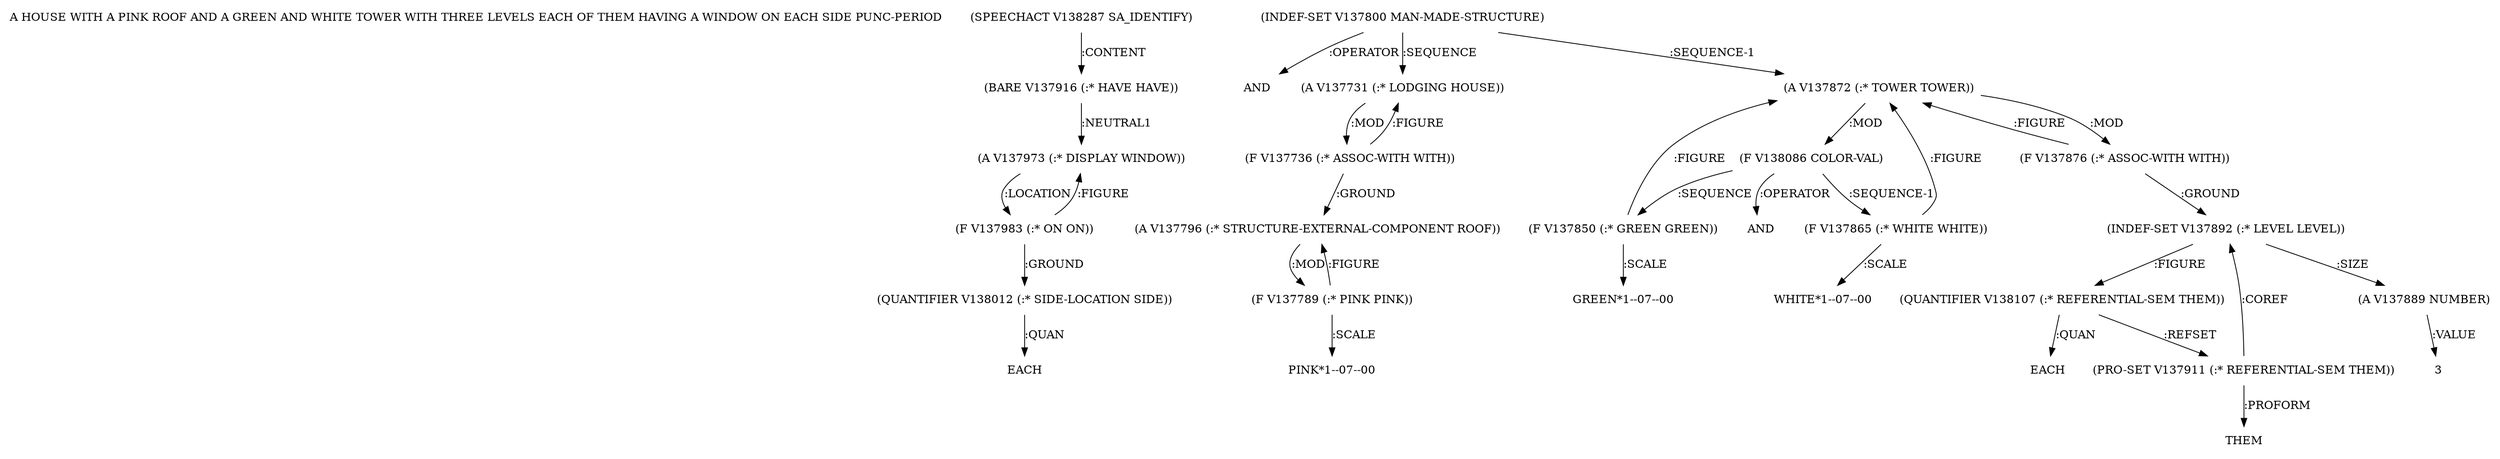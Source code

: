 digraph Terms {
  node [shape=none]
  "A HOUSE WITH A PINK ROOF AND A GREEN AND WHITE TOWER WITH THREE LEVELS EACH OF THEM HAVING A WINDOW ON EACH SIDE PUNC-PERIOD"
  "V138287" [label="(SPEECHACT V138287 SA_IDENTIFY)"]
  "V138287" -> "V137916" [label=":CONTENT"]
  "V137916" [label="(BARE V137916 (:* HAVE HAVE))"]
  "V137916" -> "V137973" [label=":NEUTRAL1"]
  "V137973" [label="(A V137973 (:* DISPLAY WINDOW))"]
  "V137973" -> "V137983" [label=":LOCATION"]
  "V137983" [label="(F V137983 (:* ON ON))"]
  "V137983" -> "V138012" [label=":GROUND"]
  "V137983" -> "V137973" [label=":FIGURE"]
  "V138012" [label="(QUANTIFIER V138012 (:* SIDE-LOCATION SIDE))"]
  "V138012" -> "NT147236" [label=":QUAN"]
  "NT147236" [label="EACH"]
  "V137800" [label="(INDEF-SET V137800 MAN-MADE-STRUCTURE)"]
  "V137800" -> "NT147237" [label=":OPERATOR"]
  "NT147237" [label="AND"]
  "V137800" -> "V137731" [label=":SEQUENCE"]
  "V137800" -> "V137872" [label=":SEQUENCE-1"]
  "V137731" [label="(A V137731 (:* LODGING HOUSE))"]
  "V137731" -> "V137736" [label=":MOD"]
  "V137736" [label="(F V137736 (:* ASSOC-WITH WITH))"]
  "V137736" -> "V137796" [label=":GROUND"]
  "V137736" -> "V137731" [label=":FIGURE"]
  "V137796" [label="(A V137796 (:* STRUCTURE-EXTERNAL-COMPONENT ROOF))"]
  "V137796" -> "V137789" [label=":MOD"]
  "V137789" [label="(F V137789 (:* PINK PINK))"]
  "V137789" -> "V137796" [label=":FIGURE"]
  "V137789" -> "NT147238" [label=":SCALE"]
  "NT147238" [label="PINK*1--07--00"]
  "V137872" [label="(A V137872 (:* TOWER TOWER))"]
  "V137872" -> "V137876" [label=":MOD"]
  "V137872" -> "V138086" [label=":MOD"]
  "V138086" [label="(F V138086 COLOR-VAL)"]
  "V138086" -> "V137850" [label=":SEQUENCE"]
  "V138086" -> "V137865" [label=":SEQUENCE-1"]
  "V138086" -> "NT147239" [label=":OPERATOR"]
  "NT147239" [label="AND"]
  "V137850" [label="(F V137850 (:* GREEN GREEN))"]
  "V137850" -> "V137872" [label=":FIGURE"]
  "V137850" -> "NT147240" [label=":SCALE"]
  "NT147240" [label="GREEN*1--07--00"]
  "V137865" [label="(F V137865 (:* WHITE WHITE))"]
  "V137865" -> "V137872" [label=":FIGURE"]
  "V137865" -> "NT147241" [label=":SCALE"]
  "NT147241" [label="WHITE*1--07--00"]
  "V137876" [label="(F V137876 (:* ASSOC-WITH WITH))"]
  "V137876" -> "V137892" [label=":GROUND"]
  "V137876" -> "V137872" [label=":FIGURE"]
  "V137892" [label="(INDEF-SET V137892 (:* LEVEL LEVEL))"]
  "V137892" -> "V137889" [label=":SIZE"]
  "V137892" -> "V138107" [label=":FIGURE"]
  "V137889" [label="(A V137889 NUMBER)"]
  "V137889" -> "NT147242" [label=":VALUE"]
  "NT147242" [label="3"]
  "V138107" [label="(QUANTIFIER V138107 (:* REFERENTIAL-SEM THEM))"]
  "V138107" -> "V137911" [label=":REFSET"]
  "V138107" -> "NT147243" [label=":QUAN"]
  "NT147243" [label="EACH"]
  "V137911" [label="(PRO-SET V137911 (:* REFERENTIAL-SEM THEM))"]
  "V137911" -> "NT147244" [label=":PROFORM"]
  "NT147244" [label="THEM"]
  "V137911" -> "V137892" [label=":COREF"]
}
